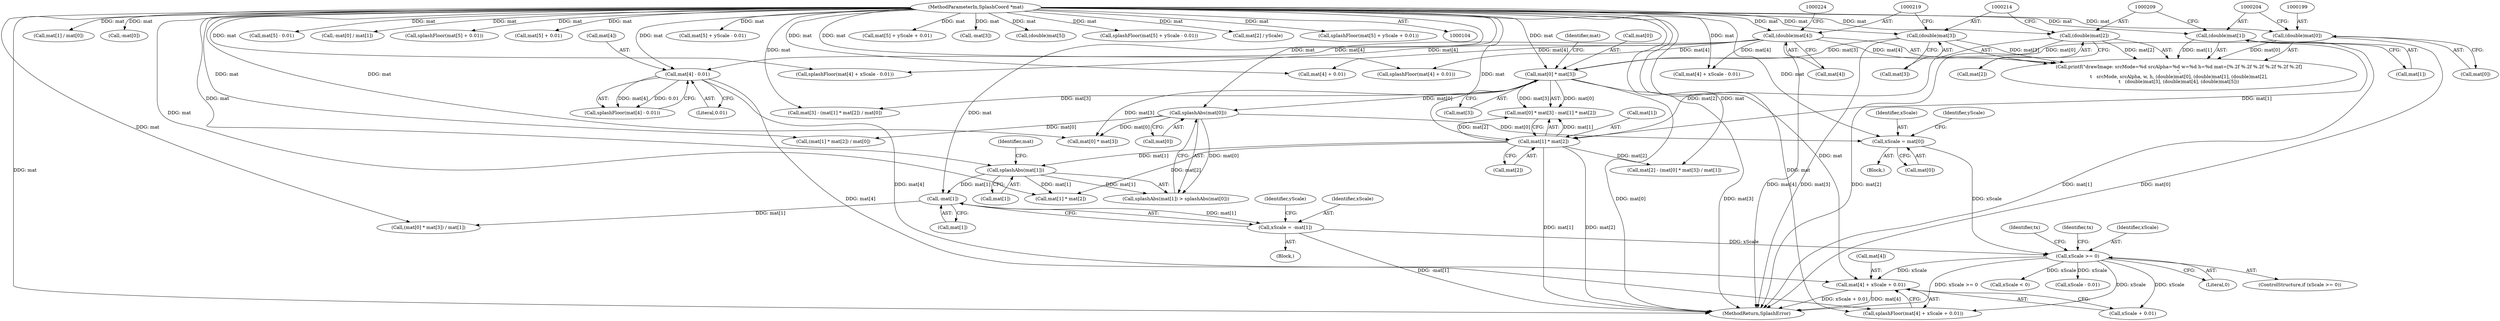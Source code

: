 digraph "0_poppler_9cf2325fb22f812b31858e519411f57747d39bd8_0@array" {
"1000429" [label="(Call,mat[4] + xScale + 0.01)"];
"1000421" [label="(Call,mat[4] - 0.01)"];
"1000218" [label="(Call,(double)mat[4])"];
"1000111" [label="(MethodParameterIn,SplashCoord *mat)"];
"1000414" [label="(Call,xScale >= 0)"];
"1000375" [label="(Call,xScale = mat[0])"];
"1000325" [label="(Call,splashAbs(mat[0]))"];
"1000300" [label="(Call,mat[0] * mat[3])"];
"1000198" [label="(Call,(double)mat[0])"];
"1000213" [label="(Call,(double)mat[3])"];
"1000332" [label="(Call,xScale = -mat[1])"];
"1000334" [label="(Call,-mat[1])"];
"1000321" [label="(Call,splashAbs(mat[1]))"];
"1000307" [label="(Call,mat[1] * mat[2])"];
"1000203" [label="(Call,(double)mat[1])"];
"1000208" [label="(Call,(double)mat[2])"];
"1000425" [label="(Literal,0.01)"];
"1000406" [label="(Call,mat[1] / mat[0])"];
"1000320" [label="(Call,splashAbs(mat[1]) > splashAbs(mat[0]))"];
"1000307" [label="(Call,mat[1] * mat[2])"];
"1000366" [label="(Call,-mat[0])"];
"1000374" [label="(Block,)"];
"1000472" [label="(Call,mat[5] - 0.01)"];
"1000300" [label="(Call,mat[0] * mat[3])"];
"1000518" [label="(Call,xScale < 0)"];
"1000453" [label="(Call,xScale - 0.01)"];
"1000419" [label="(Identifier,tx)"];
"1000441" [label="(Call,mat[4] + 0.01)"];
"1000376" [label="(Identifier,xScale)"];
"1000365" [label="(Call,-mat[0] / mat[1])"];
"1000420" [label="(Call,splashFloor(mat[4] - 0.01))"];
"1000198" [label="(Call,(double)mat[0])"];
"1000413" [label="(ControlStructure,if (xScale >= 0))"];
"1000299" [label="(Call,mat[0] * mat[3] - mat[1] * mat[2])"];
"1000433" [label="(Call,xScale + 0.01)"];
"1000304" [label="(Call,mat[3])"];
"1000421" [label="(Call,mat[4] - 0.01)"];
"1000491" [label="(Call,splashFloor(mat[5] + 0.01))"];
"1000200" [label="(Call,mat[0])"];
"1000325" [label="(Call,splashAbs(mat[0]))"];
"1000492" [label="(Call,mat[5] + 0.01)"];
"1000448" [label="(Call,splashFloor(mat[4] + xScale - 0.01))"];
"1000429" [label="(Call,mat[4] + xScale + 0.01)"];
"1000334" [label="(Call,-mat[1])"];
"1000208" [label="(Call,(double)mat[2])"];
"1000382" [label="(Call,mat[3] - (mat[1] * mat[2]) / mat[0])"];
"1000500" [label="(Call,mat[5] + yScale - 0.01)"];
"1000340" [label="(Call,mat[2] - (mat[0] * mat[3]) / mat[1])"];
"1000192" [label="(Call,printf(\"drawImage: srcMode=%d srcAlpha=%d w=%d h=%d mat=[%.2f %.2f %.2f %.2f %.2f %.2f]\n\",\n\t   srcMode, srcAlpha, w, h, (double)mat[0], (double)mat[1], (double)mat[2],\n\t   (double)mat[3], (double)mat[4], (double)mat[5]))"];
"1000327" [label="(Identifier,mat)"];
"1000311" [label="(Call,mat[2])"];
"1000218" [label="(Call,(double)mat[4])"];
"1003121" [label="(MethodReturn,SplashError)"];
"1000375" [label="(Call,xScale = mat[0])"];
"1000416" [label="(Literal,0)"];
"1000301" [label="(Call,mat[0])"];
"1000480" [label="(Call,mat[5] + yScale + 0.01)"];
"1000440" [label="(Call,splashFloor(mat[4] + 0.01))"];
"1000414" [label="(Call,xScale >= 0)"];
"1000430" [label="(Call,mat[4])"];
"1000215" [label="(Call,mat[3])"];
"1000358" [label="(Call,-mat[3])"];
"1000220" [label="(Call,mat[4])"];
"1000111" [label="(MethodParameterIn,SplashCoord *mat)"];
"1000203" [label="(Call,(double)mat[1])"];
"1000449" [label="(Call,mat[4] + xScale - 0.01)"];
"1000213" [label="(Call,(double)mat[3])"];
"1000386" [label="(Call,(mat[1] * mat[2]) / mat[0])"];
"1000308" [label="(Call,mat[1])"];
"1000335" [label="(Call,mat[1])"];
"1000428" [label="(Call,splashFloor(mat[4] + xScale + 0.01))"];
"1000223" [label="(Call,(double)mat[5])"];
"1000332" [label="(Call,xScale = -mat[1])"];
"1000322" [label="(Call,mat[1])"];
"1000345" [label="(Call,mat[0] * mat[3])"];
"1000439" [label="(Identifier,tx)"];
"1000422" [label="(Call,mat[4])"];
"1000344" [label="(Call,(mat[0] * mat[3]) / mat[1])"];
"1000415" [label="(Identifier,xScale)"];
"1000339" [label="(Identifier,yScale)"];
"1000210" [label="(Call,mat[2])"];
"1000321" [label="(Call,splashAbs(mat[1]))"];
"1000499" [label="(Call,splashFloor(mat[5] + yScale - 0.01))"];
"1000399" [label="(Call,mat[2] / yScale)"];
"1000479" [label="(Call,splashFloor(mat[5] + yScale + 0.01))"];
"1000333" [label="(Identifier,xScale)"];
"1000381" [label="(Identifier,yScale)"];
"1000309" [label="(Identifier,mat)"];
"1000377" [label="(Call,mat[0])"];
"1000387" [label="(Call,mat[1] * mat[2])"];
"1000326" [label="(Call,mat[0])"];
"1000205" [label="(Call,mat[1])"];
"1000331" [label="(Block,)"];
"1000429" -> "1000428"  [label="AST: "];
"1000429" -> "1000433"  [label="CFG: "];
"1000430" -> "1000429"  [label="AST: "];
"1000433" -> "1000429"  [label="AST: "];
"1000428" -> "1000429"  [label="CFG: "];
"1000429" -> "1003121"  [label="DDG: xScale + 0.01"];
"1000429" -> "1003121"  [label="DDG: mat[4]"];
"1000421" -> "1000429"  [label="DDG: mat[4]"];
"1000111" -> "1000429"  [label="DDG: mat"];
"1000414" -> "1000429"  [label="DDG: xScale"];
"1000421" -> "1000420"  [label="AST: "];
"1000421" -> "1000425"  [label="CFG: "];
"1000422" -> "1000421"  [label="AST: "];
"1000425" -> "1000421"  [label="AST: "];
"1000420" -> "1000421"  [label="CFG: "];
"1000421" -> "1000420"  [label="DDG: mat[4]"];
"1000421" -> "1000420"  [label="DDG: 0.01"];
"1000218" -> "1000421"  [label="DDG: mat[4]"];
"1000111" -> "1000421"  [label="DDG: mat"];
"1000421" -> "1000428"  [label="DDG: mat[4]"];
"1000218" -> "1000192"  [label="AST: "];
"1000218" -> "1000220"  [label="CFG: "];
"1000219" -> "1000218"  [label="AST: "];
"1000220" -> "1000218"  [label="AST: "];
"1000224" -> "1000218"  [label="CFG: "];
"1000218" -> "1003121"  [label="DDG: mat[4]"];
"1000218" -> "1000192"  [label="DDG: mat[4]"];
"1000111" -> "1000218"  [label="DDG: mat"];
"1000218" -> "1000440"  [label="DDG: mat[4]"];
"1000218" -> "1000441"  [label="DDG: mat[4]"];
"1000218" -> "1000448"  [label="DDG: mat[4]"];
"1000218" -> "1000449"  [label="DDG: mat[4]"];
"1000111" -> "1000104"  [label="AST: "];
"1000111" -> "1003121"  [label="DDG: mat"];
"1000111" -> "1000198"  [label="DDG: mat"];
"1000111" -> "1000203"  [label="DDG: mat"];
"1000111" -> "1000208"  [label="DDG: mat"];
"1000111" -> "1000213"  [label="DDG: mat"];
"1000111" -> "1000223"  [label="DDG: mat"];
"1000111" -> "1000300"  [label="DDG: mat"];
"1000111" -> "1000307"  [label="DDG: mat"];
"1000111" -> "1000321"  [label="DDG: mat"];
"1000111" -> "1000325"  [label="DDG: mat"];
"1000111" -> "1000334"  [label="DDG: mat"];
"1000111" -> "1000340"  [label="DDG: mat"];
"1000111" -> "1000345"  [label="DDG: mat"];
"1000111" -> "1000344"  [label="DDG: mat"];
"1000111" -> "1000358"  [label="DDG: mat"];
"1000111" -> "1000366"  [label="DDG: mat"];
"1000111" -> "1000365"  [label="DDG: mat"];
"1000111" -> "1000375"  [label="DDG: mat"];
"1000111" -> "1000382"  [label="DDG: mat"];
"1000111" -> "1000387"  [label="DDG: mat"];
"1000111" -> "1000386"  [label="DDG: mat"];
"1000111" -> "1000399"  [label="DDG: mat"];
"1000111" -> "1000406"  [label="DDG: mat"];
"1000111" -> "1000428"  [label="DDG: mat"];
"1000111" -> "1000440"  [label="DDG: mat"];
"1000111" -> "1000441"  [label="DDG: mat"];
"1000111" -> "1000448"  [label="DDG: mat"];
"1000111" -> "1000449"  [label="DDG: mat"];
"1000111" -> "1000472"  [label="DDG: mat"];
"1000111" -> "1000479"  [label="DDG: mat"];
"1000111" -> "1000480"  [label="DDG: mat"];
"1000111" -> "1000491"  [label="DDG: mat"];
"1000111" -> "1000492"  [label="DDG: mat"];
"1000111" -> "1000499"  [label="DDG: mat"];
"1000111" -> "1000500"  [label="DDG: mat"];
"1000414" -> "1000413"  [label="AST: "];
"1000414" -> "1000416"  [label="CFG: "];
"1000415" -> "1000414"  [label="AST: "];
"1000416" -> "1000414"  [label="AST: "];
"1000419" -> "1000414"  [label="CFG: "];
"1000439" -> "1000414"  [label="CFG: "];
"1000414" -> "1003121"  [label="DDG: xScale >= 0"];
"1000375" -> "1000414"  [label="DDG: xScale"];
"1000332" -> "1000414"  [label="DDG: xScale"];
"1000414" -> "1000428"  [label="DDG: xScale"];
"1000414" -> "1000433"  [label="DDG: xScale"];
"1000414" -> "1000453"  [label="DDG: xScale"];
"1000414" -> "1000518"  [label="DDG: xScale"];
"1000375" -> "1000374"  [label="AST: "];
"1000375" -> "1000377"  [label="CFG: "];
"1000376" -> "1000375"  [label="AST: "];
"1000377" -> "1000375"  [label="AST: "];
"1000381" -> "1000375"  [label="CFG: "];
"1000325" -> "1000375"  [label="DDG: mat[0]"];
"1000325" -> "1000320"  [label="AST: "];
"1000325" -> "1000326"  [label="CFG: "];
"1000326" -> "1000325"  [label="AST: "];
"1000320" -> "1000325"  [label="CFG: "];
"1000325" -> "1000320"  [label="DDG: mat[0]"];
"1000300" -> "1000325"  [label="DDG: mat[0]"];
"1000325" -> "1000345"  [label="DDG: mat[0]"];
"1000325" -> "1000386"  [label="DDG: mat[0]"];
"1000300" -> "1000299"  [label="AST: "];
"1000300" -> "1000304"  [label="CFG: "];
"1000301" -> "1000300"  [label="AST: "];
"1000304" -> "1000300"  [label="AST: "];
"1000309" -> "1000300"  [label="CFG: "];
"1000300" -> "1003121"  [label="DDG: mat[3]"];
"1000300" -> "1003121"  [label="DDG: mat[0]"];
"1000300" -> "1000299"  [label="DDG: mat[0]"];
"1000300" -> "1000299"  [label="DDG: mat[3]"];
"1000198" -> "1000300"  [label="DDG: mat[0]"];
"1000213" -> "1000300"  [label="DDG: mat[3]"];
"1000300" -> "1000345"  [label="DDG: mat[3]"];
"1000300" -> "1000382"  [label="DDG: mat[3]"];
"1000198" -> "1000192"  [label="AST: "];
"1000198" -> "1000200"  [label="CFG: "];
"1000199" -> "1000198"  [label="AST: "];
"1000200" -> "1000198"  [label="AST: "];
"1000204" -> "1000198"  [label="CFG: "];
"1000198" -> "1003121"  [label="DDG: mat[0]"];
"1000198" -> "1000192"  [label="DDG: mat[0]"];
"1000213" -> "1000192"  [label="AST: "];
"1000213" -> "1000215"  [label="CFG: "];
"1000214" -> "1000213"  [label="AST: "];
"1000215" -> "1000213"  [label="AST: "];
"1000219" -> "1000213"  [label="CFG: "];
"1000213" -> "1003121"  [label="DDG: mat[3]"];
"1000213" -> "1000192"  [label="DDG: mat[3]"];
"1000332" -> "1000331"  [label="AST: "];
"1000332" -> "1000334"  [label="CFG: "];
"1000333" -> "1000332"  [label="AST: "];
"1000334" -> "1000332"  [label="AST: "];
"1000339" -> "1000332"  [label="CFG: "];
"1000332" -> "1003121"  [label="DDG: -mat[1]"];
"1000334" -> "1000332"  [label="DDG: mat[1]"];
"1000334" -> "1000335"  [label="CFG: "];
"1000335" -> "1000334"  [label="AST: "];
"1000321" -> "1000334"  [label="DDG: mat[1]"];
"1000334" -> "1000344"  [label="DDG: mat[1]"];
"1000321" -> "1000320"  [label="AST: "];
"1000321" -> "1000322"  [label="CFG: "];
"1000322" -> "1000321"  [label="AST: "];
"1000327" -> "1000321"  [label="CFG: "];
"1000321" -> "1000320"  [label="DDG: mat[1]"];
"1000307" -> "1000321"  [label="DDG: mat[1]"];
"1000321" -> "1000387"  [label="DDG: mat[1]"];
"1000307" -> "1000299"  [label="AST: "];
"1000307" -> "1000311"  [label="CFG: "];
"1000308" -> "1000307"  [label="AST: "];
"1000311" -> "1000307"  [label="AST: "];
"1000299" -> "1000307"  [label="CFG: "];
"1000307" -> "1003121"  [label="DDG: mat[2]"];
"1000307" -> "1003121"  [label="DDG: mat[1]"];
"1000307" -> "1000299"  [label="DDG: mat[1]"];
"1000307" -> "1000299"  [label="DDG: mat[2]"];
"1000203" -> "1000307"  [label="DDG: mat[1]"];
"1000208" -> "1000307"  [label="DDG: mat[2]"];
"1000307" -> "1000340"  [label="DDG: mat[2]"];
"1000307" -> "1000387"  [label="DDG: mat[2]"];
"1000203" -> "1000192"  [label="AST: "];
"1000203" -> "1000205"  [label="CFG: "];
"1000204" -> "1000203"  [label="AST: "];
"1000205" -> "1000203"  [label="AST: "];
"1000209" -> "1000203"  [label="CFG: "];
"1000203" -> "1003121"  [label="DDG: mat[1]"];
"1000203" -> "1000192"  [label="DDG: mat[1]"];
"1000208" -> "1000192"  [label="AST: "];
"1000208" -> "1000210"  [label="CFG: "];
"1000209" -> "1000208"  [label="AST: "];
"1000210" -> "1000208"  [label="AST: "];
"1000214" -> "1000208"  [label="CFG: "];
"1000208" -> "1003121"  [label="DDG: mat[2]"];
"1000208" -> "1000192"  [label="DDG: mat[2]"];
}
